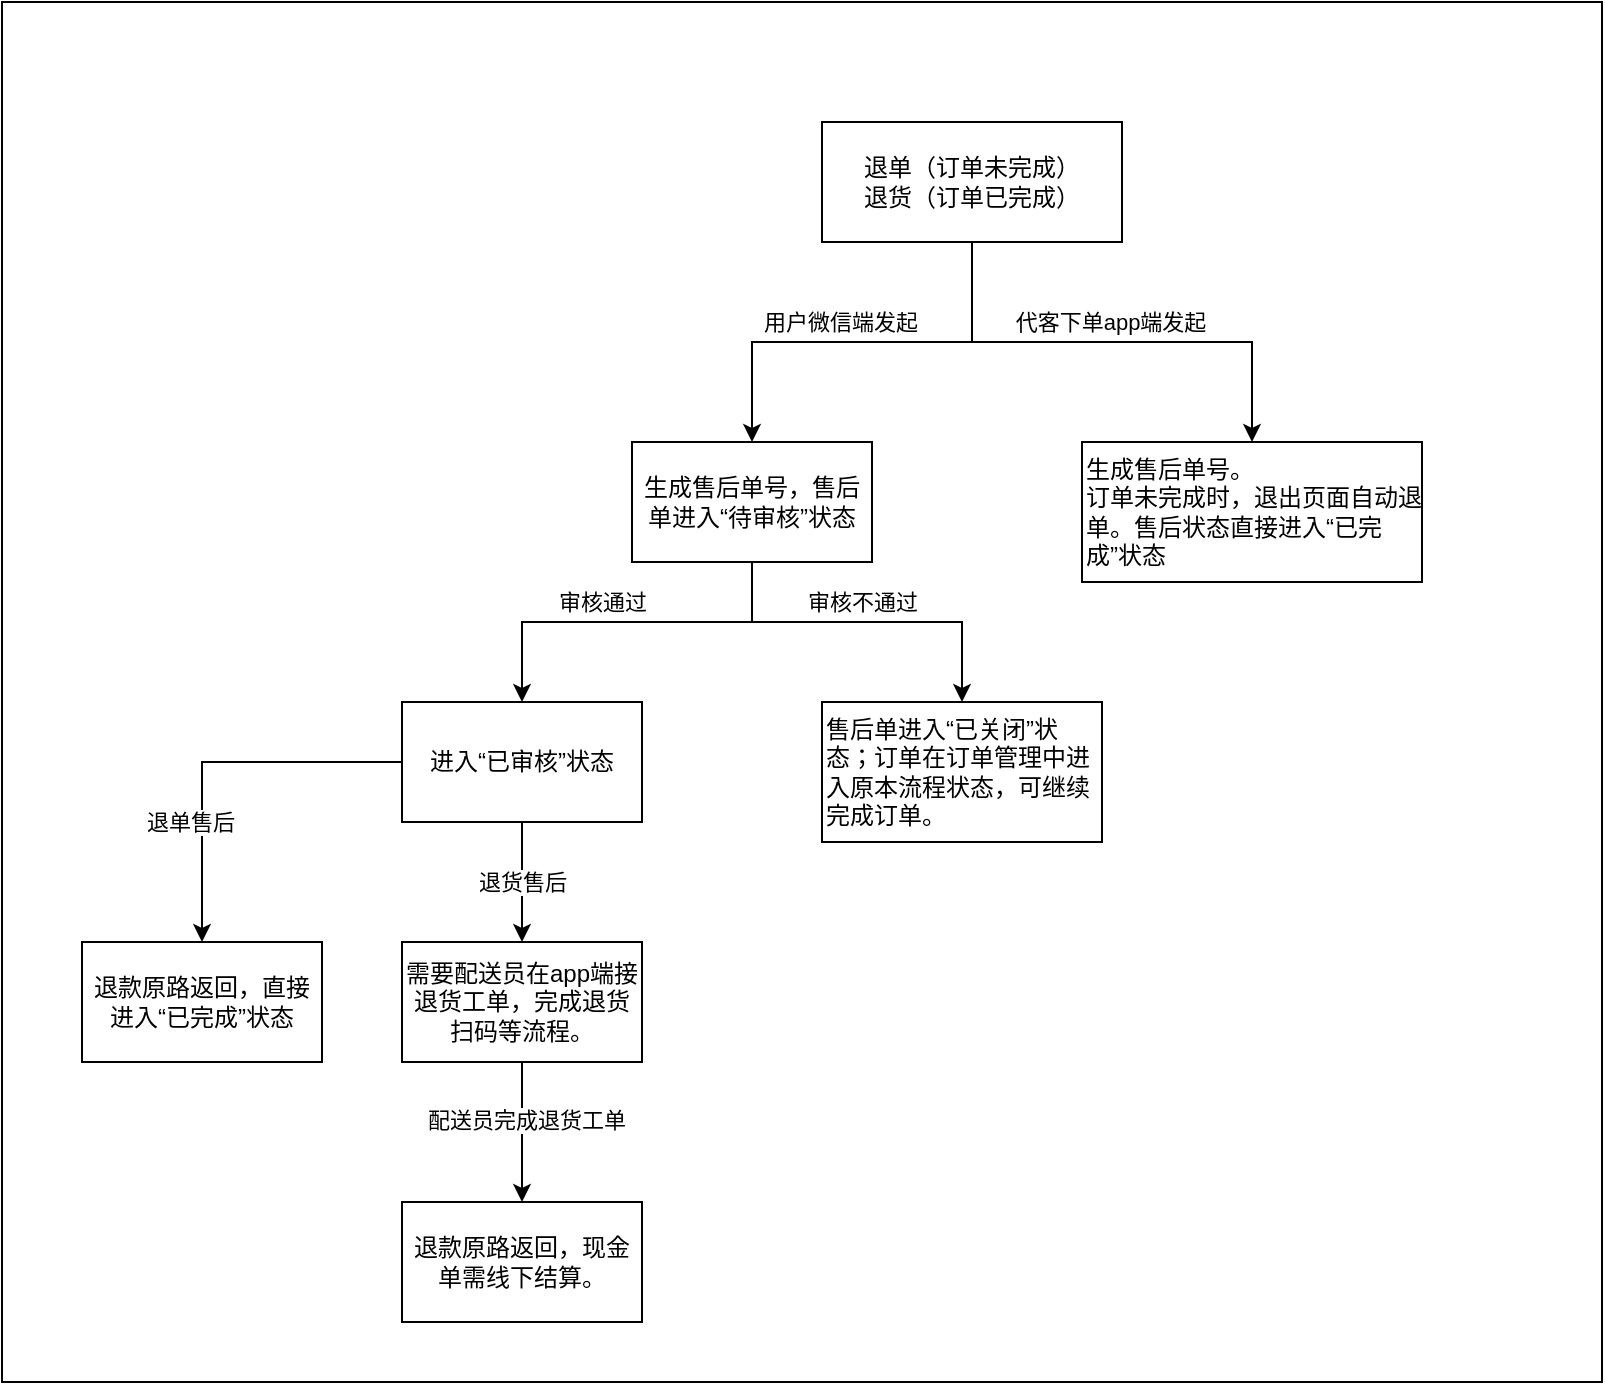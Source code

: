 <mxfile version="24.8.4">
  <diagram name="第 1 页" id="1sFSbbEGuXlfNKSqjcJ1">
    <mxGraphModel dx="1641" dy="623" grid="1" gridSize="10" guides="1" tooltips="1" connect="1" arrows="1" fold="1" page="1" pageScale="1" pageWidth="827" pageHeight="1169" math="0" shadow="0">
      <root>
        <mxCell id="0" />
        <mxCell id="1" parent="0" />
        <mxCell id="MTLPkXPKNpE5f-dPuwTn-33" value="" style="rounded=0;whiteSpace=wrap;html=1;" vertex="1" parent="1">
          <mxGeometry x="-90" y="30" width="800" height="690" as="geometry" />
        </mxCell>
        <mxCell id="MTLPkXPKNpE5f-dPuwTn-1" value="退单（订单未完成）&lt;div&gt;退货（订单已完成）&lt;/div&gt;" style="rounded=0;whiteSpace=wrap;html=1;" vertex="1" parent="1">
          <mxGeometry x="320" y="90" width="150" height="60" as="geometry" />
        </mxCell>
        <mxCell id="MTLPkXPKNpE5f-dPuwTn-2" value="生成售后单号，售后单进入“待审核”状态" style="rounded=0;whiteSpace=wrap;html=1;" vertex="1" parent="1">
          <mxGeometry x="225" y="250" width="120" height="60" as="geometry" />
        </mxCell>
        <mxCell id="MTLPkXPKNpE5f-dPuwTn-5" value="进入“已审核”状态" style="rounded=0;whiteSpace=wrap;html=1;" vertex="1" parent="1">
          <mxGeometry x="110" y="380" width="120" height="60" as="geometry" />
        </mxCell>
        <mxCell id="MTLPkXPKNpE5f-dPuwTn-6" value="售后单进入“已关闭”状态；订单在订单管理中进入原本流程状态，可继续完成订单。" style="rounded=0;whiteSpace=wrap;html=1;align=left;" vertex="1" parent="1">
          <mxGeometry x="320" y="380" width="140" height="70" as="geometry" />
        </mxCell>
        <mxCell id="MTLPkXPKNpE5f-dPuwTn-7" value="" style="endArrow=classic;html=1;rounded=0;exitX=0.5;exitY=1;exitDx=0;exitDy=0;entryX=0.5;entryY=0;entryDx=0;entryDy=0;" edge="1" parent="1" source="MTLPkXPKNpE5f-dPuwTn-2" target="MTLPkXPKNpE5f-dPuwTn-5">
          <mxGeometry width="50" height="50" relative="1" as="geometry">
            <mxPoint x="50" y="350" as="sourcePoint" />
            <mxPoint x="100" y="300" as="targetPoint" />
            <Array as="points">
              <mxPoint x="285" y="340" />
              <mxPoint x="170" y="340" />
            </Array>
          </mxGeometry>
        </mxCell>
        <mxCell id="MTLPkXPKNpE5f-dPuwTn-8" value="审核通过" style="edgeLabel;html=1;align=center;verticalAlign=middle;resizable=0;points=[];" vertex="1" connectable="0" parent="MTLPkXPKNpE5f-dPuwTn-7">
          <mxGeometry x="0.114" y="1" relative="1" as="geometry">
            <mxPoint x="-2" y="-11" as="offset" />
          </mxGeometry>
        </mxCell>
        <mxCell id="MTLPkXPKNpE5f-dPuwTn-9" value="" style="endArrow=classic;html=1;rounded=0;exitX=0.5;exitY=1;exitDx=0;exitDy=0;entryX=0.5;entryY=0;entryDx=0;entryDy=0;" edge="1" parent="1" source="MTLPkXPKNpE5f-dPuwTn-2" target="MTLPkXPKNpE5f-dPuwTn-6">
          <mxGeometry width="50" height="50" relative="1" as="geometry">
            <mxPoint x="320" y="370" as="sourcePoint" />
            <mxPoint x="370" y="320" as="targetPoint" />
            <Array as="points">
              <mxPoint x="285" y="340" />
              <mxPoint x="390" y="340" />
            </Array>
          </mxGeometry>
        </mxCell>
        <mxCell id="MTLPkXPKNpE5f-dPuwTn-10" value="审核不通过" style="edgeLabel;html=1;align=center;verticalAlign=middle;resizable=0;points=[];" vertex="1" connectable="0" parent="MTLPkXPKNpE5f-dPuwTn-9">
          <mxGeometry x="-0.2" y="3" relative="1" as="geometry">
            <mxPoint x="15" y="-7" as="offset" />
          </mxGeometry>
        </mxCell>
        <mxCell id="MTLPkXPKNpE5f-dPuwTn-11" value="退款原路返回，直接进入“已完成”状态" style="rounded=0;whiteSpace=wrap;html=1;" vertex="1" parent="1">
          <mxGeometry x="-50" y="500" width="120" height="60" as="geometry" />
        </mxCell>
        <mxCell id="MTLPkXPKNpE5f-dPuwTn-12" value="" style="endArrow=classic;html=1;rounded=0;exitX=0;exitY=0.5;exitDx=0;exitDy=0;entryX=0.5;entryY=0;entryDx=0;entryDy=0;" edge="1" parent="1" source="MTLPkXPKNpE5f-dPuwTn-5" target="MTLPkXPKNpE5f-dPuwTn-11">
          <mxGeometry width="50" height="50" relative="1" as="geometry">
            <mxPoint x="20" y="510" as="sourcePoint" />
            <mxPoint x="70" y="460" as="targetPoint" />
            <Array as="points">
              <mxPoint x="10" y="410" />
            </Array>
          </mxGeometry>
        </mxCell>
        <mxCell id="MTLPkXPKNpE5f-dPuwTn-13" value="退单售后" style="edgeLabel;html=1;align=center;verticalAlign=middle;resizable=0;points=[];" vertex="1" connectable="0" parent="MTLPkXPKNpE5f-dPuwTn-12">
          <mxGeometry x="-0.343" y="-1" relative="1" as="geometry">
            <mxPoint x="-44" y="31" as="offset" />
          </mxGeometry>
        </mxCell>
        <mxCell id="MTLPkXPKNpE5f-dPuwTn-14" value="需要配送员在app端接退货工单，完成退货扫码等流程。" style="rounded=0;whiteSpace=wrap;html=1;" vertex="1" parent="1">
          <mxGeometry x="110" y="500" width="120" height="60" as="geometry" />
        </mxCell>
        <mxCell id="MTLPkXPKNpE5f-dPuwTn-16" value="" style="endArrow=classic;html=1;rounded=0;exitX=0.5;exitY=1;exitDx=0;exitDy=0;entryX=0.5;entryY=0;entryDx=0;entryDy=0;" edge="1" parent="1" source="MTLPkXPKNpE5f-dPuwTn-5" target="MTLPkXPKNpE5f-dPuwTn-14">
          <mxGeometry width="50" height="50" relative="1" as="geometry">
            <mxPoint x="220" y="480" as="sourcePoint" />
            <mxPoint x="270" y="430" as="targetPoint" />
          </mxGeometry>
        </mxCell>
        <mxCell id="MTLPkXPKNpE5f-dPuwTn-17" value="退货售后" style="edgeLabel;html=1;align=center;verticalAlign=middle;resizable=0;points=[];" vertex="1" connectable="0" parent="MTLPkXPKNpE5f-dPuwTn-16">
          <mxGeometry x="-0.333" y="2" relative="1" as="geometry">
            <mxPoint x="-2" y="10" as="offset" />
          </mxGeometry>
        </mxCell>
        <mxCell id="MTLPkXPKNpE5f-dPuwTn-18" value="退款原路返回，现金单需线下结算。" style="rounded=0;whiteSpace=wrap;html=1;" vertex="1" parent="1">
          <mxGeometry x="110" y="630" width="120" height="60" as="geometry" />
        </mxCell>
        <mxCell id="MTLPkXPKNpE5f-dPuwTn-19" value="" style="endArrow=classic;html=1;rounded=0;exitX=0.5;exitY=1;exitDx=0;exitDy=0;entryX=0.5;entryY=0;entryDx=0;entryDy=0;" edge="1" parent="1" source="MTLPkXPKNpE5f-dPuwTn-14" target="MTLPkXPKNpE5f-dPuwTn-18">
          <mxGeometry width="50" height="50" relative="1" as="geometry">
            <mxPoint x="240" y="600" as="sourcePoint" />
            <mxPoint x="290" y="550" as="targetPoint" />
          </mxGeometry>
        </mxCell>
        <mxCell id="MTLPkXPKNpE5f-dPuwTn-20" value="配送员完成退货工单" style="edgeLabel;html=1;align=center;verticalAlign=middle;resizable=0;points=[];" vertex="1" connectable="0" parent="MTLPkXPKNpE5f-dPuwTn-19">
          <mxGeometry x="-0.171" y="2" relative="1" as="geometry">
            <mxPoint as="offset" />
          </mxGeometry>
        </mxCell>
        <mxCell id="MTLPkXPKNpE5f-dPuwTn-22" value="生成售后单号。&lt;div&gt;订单未完成时，退出页面自动退单。&lt;span style=&quot;background-color: initial;&quot;&gt;售后状态直接进入“已完成”状态&lt;/span&gt;&lt;/div&gt;" style="rounded=0;whiteSpace=wrap;html=1;align=left;" vertex="1" parent="1">
          <mxGeometry x="450" y="250" width="170" height="70" as="geometry" />
        </mxCell>
        <mxCell id="MTLPkXPKNpE5f-dPuwTn-28" value="" style="endArrow=classic;html=1;rounded=0;exitX=0.5;exitY=1;exitDx=0;exitDy=0;entryX=0.5;entryY=0;entryDx=0;entryDy=0;" edge="1" parent="1" source="MTLPkXPKNpE5f-dPuwTn-1" target="MTLPkXPKNpE5f-dPuwTn-2">
          <mxGeometry width="50" height="50" relative="1" as="geometry">
            <mxPoint x="390" y="230" as="sourcePoint" />
            <mxPoint x="440" y="180" as="targetPoint" />
            <Array as="points">
              <mxPoint x="395" y="200" />
              <mxPoint x="285" y="200" />
            </Array>
          </mxGeometry>
        </mxCell>
        <mxCell id="MTLPkXPKNpE5f-dPuwTn-31" value="用户微信端发起" style="edgeLabel;html=1;align=center;verticalAlign=middle;resizable=0;points=[];" vertex="1" connectable="0" parent="MTLPkXPKNpE5f-dPuwTn-28">
          <mxGeometry x="0.36" relative="1" as="geometry">
            <mxPoint x="27" y="-10" as="offset" />
          </mxGeometry>
        </mxCell>
        <mxCell id="MTLPkXPKNpE5f-dPuwTn-29" value="" style="endArrow=classic;html=1;rounded=0;entryX=0.5;entryY=0;entryDx=0;entryDy=0;exitX=0.5;exitY=1;exitDx=0;exitDy=0;" edge="1" parent="1" source="MTLPkXPKNpE5f-dPuwTn-1" target="MTLPkXPKNpE5f-dPuwTn-22">
          <mxGeometry width="50" height="50" relative="1" as="geometry">
            <mxPoint x="400" y="170" as="sourcePoint" />
            <mxPoint x="460" y="190" as="targetPoint" />
            <Array as="points">
              <mxPoint x="395" y="200" />
              <mxPoint x="535" y="200" />
            </Array>
          </mxGeometry>
        </mxCell>
        <mxCell id="MTLPkXPKNpE5f-dPuwTn-32" value="代客下单app端发起" style="edgeLabel;html=1;align=center;verticalAlign=middle;resizable=0;points=[];" vertex="1" connectable="0" parent="MTLPkXPKNpE5f-dPuwTn-29">
          <mxGeometry x="-0.01" y="3" relative="1" as="geometry">
            <mxPoint y="-7" as="offset" />
          </mxGeometry>
        </mxCell>
      </root>
    </mxGraphModel>
  </diagram>
</mxfile>
